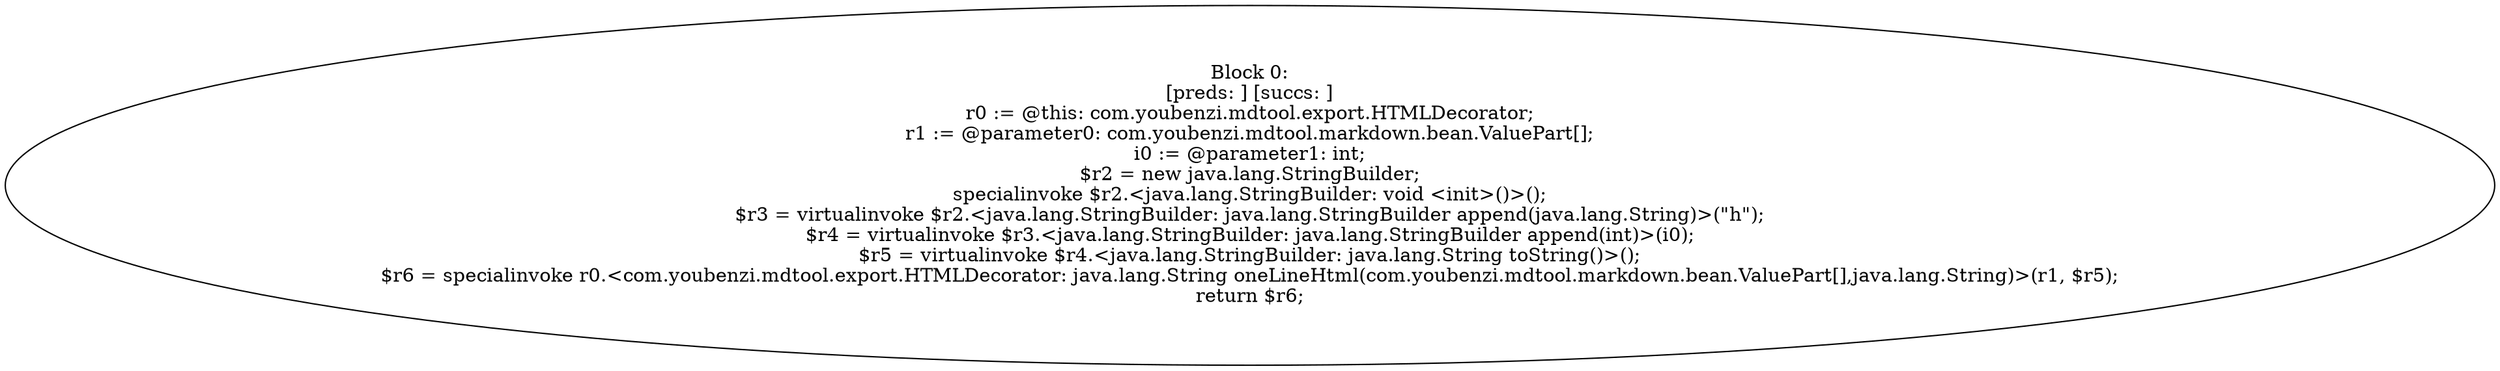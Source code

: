 digraph "unitGraph" {
    "Block 0:
[preds: ] [succs: ]
r0 := @this: com.youbenzi.mdtool.export.HTMLDecorator;
r1 := @parameter0: com.youbenzi.mdtool.markdown.bean.ValuePart[];
i0 := @parameter1: int;
$r2 = new java.lang.StringBuilder;
specialinvoke $r2.<java.lang.StringBuilder: void <init>()>();
$r3 = virtualinvoke $r2.<java.lang.StringBuilder: java.lang.StringBuilder append(java.lang.String)>(\"h\");
$r4 = virtualinvoke $r3.<java.lang.StringBuilder: java.lang.StringBuilder append(int)>(i0);
$r5 = virtualinvoke $r4.<java.lang.StringBuilder: java.lang.String toString()>();
$r6 = specialinvoke r0.<com.youbenzi.mdtool.export.HTMLDecorator: java.lang.String oneLineHtml(com.youbenzi.mdtool.markdown.bean.ValuePart[],java.lang.String)>(r1, $r5);
return $r6;
"
}
